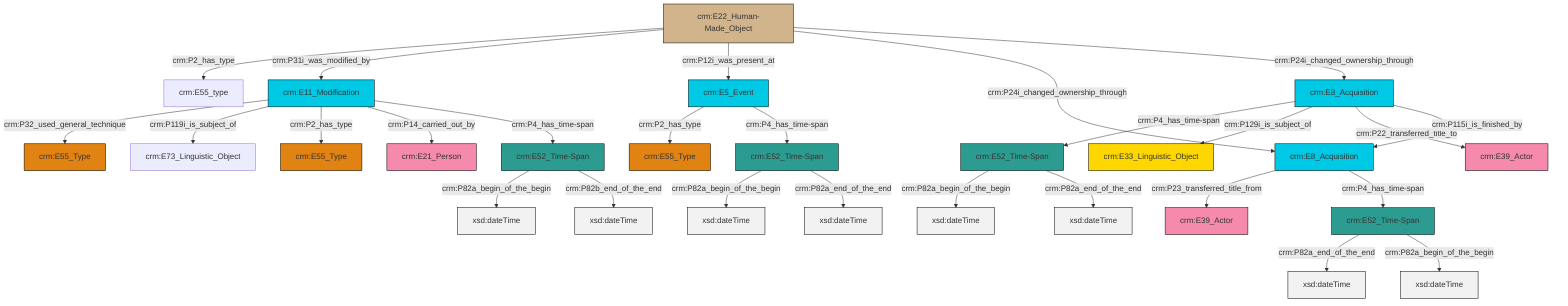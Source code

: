 graph TD
classDef Literal fill:#f2f2f2,stroke:#000000;
classDef CRM_Entity fill:#FFFFFF,stroke:#000000;
classDef Temporal_Entity fill:#00C9E6, stroke:#000000;
classDef Type fill:#E18312, stroke:#000000;
classDef Time-Span fill:#2C9C91, stroke:#000000;
classDef Appellation fill:#FFEB7F, stroke:#000000;
classDef Place fill:#008836, stroke:#000000;
classDef Persistent_Item fill:#B266B2, stroke:#000000;
classDef Conceptual_Object fill:#FFD700, stroke:#000000;
classDef Physical_Thing fill:#D2B48C, stroke:#000000;
classDef Actor fill:#f58aad, stroke:#000000;
classDef PC_Classes fill:#4ce600, stroke:#000000;
classDef Multi fill:#cccccc,stroke:#000000;

0["crm:E11_Modification"]:::Temporal_Entity -->|crm:P32_used_general_technique| 1["crm:E55_Type"]:::Type
0["crm:E11_Modification"]:::Temporal_Entity -->|crm:P119i_is_subject_of| 2["crm:E73_Linguistic_Object"]:::Default
3["crm:E8_Acquisition"]:::Temporal_Entity -->|crm:P4_has_time-span| 4["crm:E52_Time-Span"]:::Time-Span
7["crm:E5_Event"]:::Temporal_Entity -->|crm:P2_has_type| 8["crm:E55_Type"]:::Type
3["crm:E8_Acquisition"]:::Temporal_Entity -->|crm:P129i_is_subject_of| 16["crm:E33_Linguistic_Object"]:::Conceptual_Object
4["crm:E52_Time-Span"]:::Time-Span -->|crm:P82a_begin_of_the_begin| 17[xsd:dateTime]:::Literal
3["crm:E8_Acquisition"]:::Temporal_Entity -->|crm:P22_transferred_title_to| 5["crm:E39_Actor"]:::Actor
11["crm:E52_Time-Span"]:::Time-Span -->|crm:P82a_begin_of_the_begin| 21[xsd:dateTime]:::Literal
22["crm:E52_Time-Span"]:::Time-Span -->|crm:P82a_end_of_the_end| 23[xsd:dateTime]:::Literal
24["crm:E8_Acquisition"]:::Temporal_Entity -->|crm:P23_transferred_title_from| 19["crm:E39_Actor"]:::Actor
26["crm:E52_Time-Span"]:::Time-Span -->|crm:P82a_begin_of_the_begin| 27[xsd:dateTime]:::Literal
30["crm:E22_Human-Made_Object"]:::Physical_Thing -->|crm:P2_has_type| 9["crm:E55_type"]:::Default
26["crm:E52_Time-Span"]:::Time-Span -->|crm:P82b_end_of_the_end| 31[xsd:dateTime]:::Literal
0["crm:E11_Modification"]:::Temporal_Entity -->|crm:P2_has_type| 32["crm:E55_Type"]:::Type
30["crm:E22_Human-Made_Object"]:::Physical_Thing -->|crm:P31i_was_modified_by| 0["crm:E11_Modification"]:::Temporal_Entity
30["crm:E22_Human-Made_Object"]:::Physical_Thing -->|crm:P12i_was_present_at| 7["crm:E5_Event"]:::Temporal_Entity
3["crm:E8_Acquisition"]:::Temporal_Entity -->|crm:P115i_is_finished_by| 24["crm:E8_Acquisition"]:::Temporal_Entity
4["crm:E52_Time-Span"]:::Time-Span -->|crm:P82a_end_of_the_end| 35[xsd:dateTime]:::Literal
0["crm:E11_Modification"]:::Temporal_Entity -->|crm:P14_carried_out_by| 13["crm:E21_Person"]:::Actor
22["crm:E52_Time-Span"]:::Time-Span -->|crm:P82a_begin_of_the_begin| 39[xsd:dateTime]:::Literal
7["crm:E5_Event"]:::Temporal_Entity -->|crm:P4_has_time-span| 11["crm:E52_Time-Span"]:::Time-Span
30["crm:E22_Human-Made_Object"]:::Physical_Thing -->|crm:P24i_changed_ownership_through| 24["crm:E8_Acquisition"]:::Temporal_Entity
11["crm:E52_Time-Span"]:::Time-Span -->|crm:P82a_end_of_the_end| 41[xsd:dateTime]:::Literal
30["crm:E22_Human-Made_Object"]:::Physical_Thing -->|crm:P24i_changed_ownership_through| 3["crm:E8_Acquisition"]:::Temporal_Entity
0["crm:E11_Modification"]:::Temporal_Entity -->|crm:P4_has_time-span| 26["crm:E52_Time-Span"]:::Time-Span
24["crm:E8_Acquisition"]:::Temporal_Entity -->|crm:P4_has_time-span| 22["crm:E52_Time-Span"]:::Time-Span